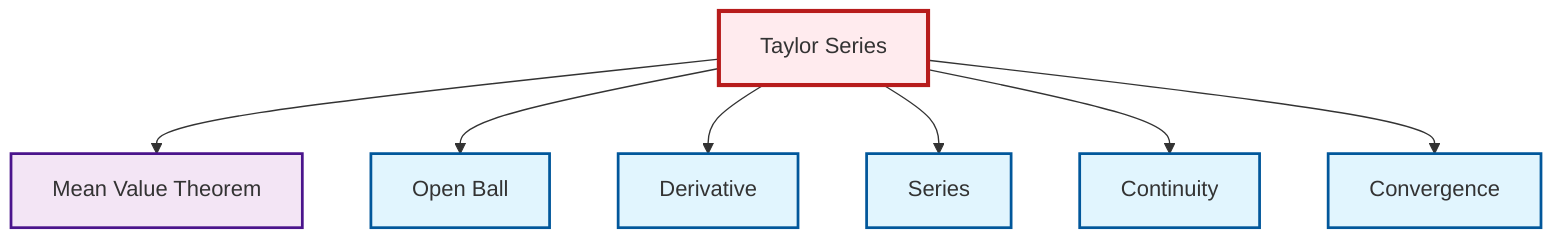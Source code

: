 graph TD
    classDef definition fill:#e1f5fe,stroke:#01579b,stroke-width:2px
    classDef theorem fill:#f3e5f5,stroke:#4a148c,stroke-width:2px
    classDef axiom fill:#fff3e0,stroke:#e65100,stroke-width:2px
    classDef example fill:#e8f5e9,stroke:#1b5e20,stroke-width:2px
    classDef current fill:#ffebee,stroke:#b71c1c,stroke-width:3px
    def-derivative["Derivative"]:::definition
    def-continuity["Continuity"]:::definition
    thm-mean-value["Mean Value Theorem"]:::theorem
    thm-taylor-series["Taylor Series"]:::theorem
    def-convergence["Convergence"]:::definition
    def-open-ball["Open Ball"]:::definition
    def-series["Series"]:::definition
    thm-taylor-series --> thm-mean-value
    thm-taylor-series --> def-open-ball
    thm-taylor-series --> def-derivative
    thm-taylor-series --> def-series
    thm-taylor-series --> def-continuity
    thm-taylor-series --> def-convergence
    class thm-taylor-series current